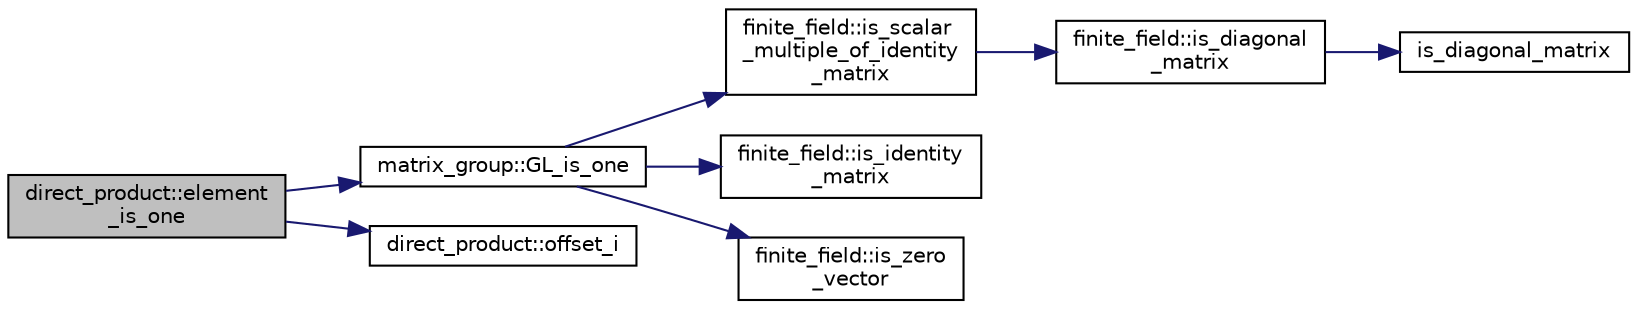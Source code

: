 digraph "direct_product::element_is_one"
{
  edge [fontname="Helvetica",fontsize="10",labelfontname="Helvetica",labelfontsize="10"];
  node [fontname="Helvetica",fontsize="10",shape=record];
  rankdir="LR";
  Node37 [label="direct_product::element\l_is_one",height=0.2,width=0.4,color="black", fillcolor="grey75", style="filled", fontcolor="black"];
  Node37 -> Node38 [color="midnightblue",fontsize="10",style="solid",fontname="Helvetica"];
  Node38 [label="matrix_group::GL_is_one",height=0.2,width=0.4,color="black", fillcolor="white", style="filled",URL="$d3/ded/classmatrix__group.html#a6eb30d67f571079f670f5850eba5cd4a"];
  Node38 -> Node39 [color="midnightblue",fontsize="10",style="solid",fontname="Helvetica"];
  Node39 [label="finite_field::is_scalar\l_multiple_of_identity\l_matrix",height=0.2,width=0.4,color="black", fillcolor="white", style="filled",URL="$df/d5a/classfinite__field.html#abbb33cc035f2e99b458376cf45936ccf"];
  Node39 -> Node40 [color="midnightblue",fontsize="10",style="solid",fontname="Helvetica"];
  Node40 [label="finite_field::is_diagonal\l_matrix",height=0.2,width=0.4,color="black", fillcolor="white", style="filled",URL="$df/d5a/classfinite__field.html#a8d51d751717cb9bc67209349fb44d1ec"];
  Node40 -> Node41 [color="midnightblue",fontsize="10",style="solid",fontname="Helvetica"];
  Node41 [label="is_diagonal_matrix",height=0.2,width=0.4,color="black", fillcolor="white", style="filled",URL="$da/da9/galois__global_8_c.html#a702b940ed7e1940ba0643bae4e0cce89"];
  Node38 -> Node42 [color="midnightblue",fontsize="10",style="solid",fontname="Helvetica"];
  Node42 [label="finite_field::is_identity\l_matrix",height=0.2,width=0.4,color="black", fillcolor="white", style="filled",URL="$df/d5a/classfinite__field.html#abf9e4cb7b3f7fef89fa676a5feb84ecd"];
  Node38 -> Node43 [color="midnightblue",fontsize="10",style="solid",fontname="Helvetica"];
  Node43 [label="finite_field::is_zero\l_vector",height=0.2,width=0.4,color="black", fillcolor="white", style="filled",URL="$df/d5a/classfinite__field.html#aa9676221df4c50dd63e758bb77a12e80"];
  Node37 -> Node44 [color="midnightblue",fontsize="10",style="solid",fontname="Helvetica"];
  Node44 [label="direct_product::offset_i",height=0.2,width=0.4,color="black", fillcolor="white", style="filled",URL="$dc/daf/classdirect__product.html#a2ec3643bd7223e53c00451d1fe832f20"];
}
